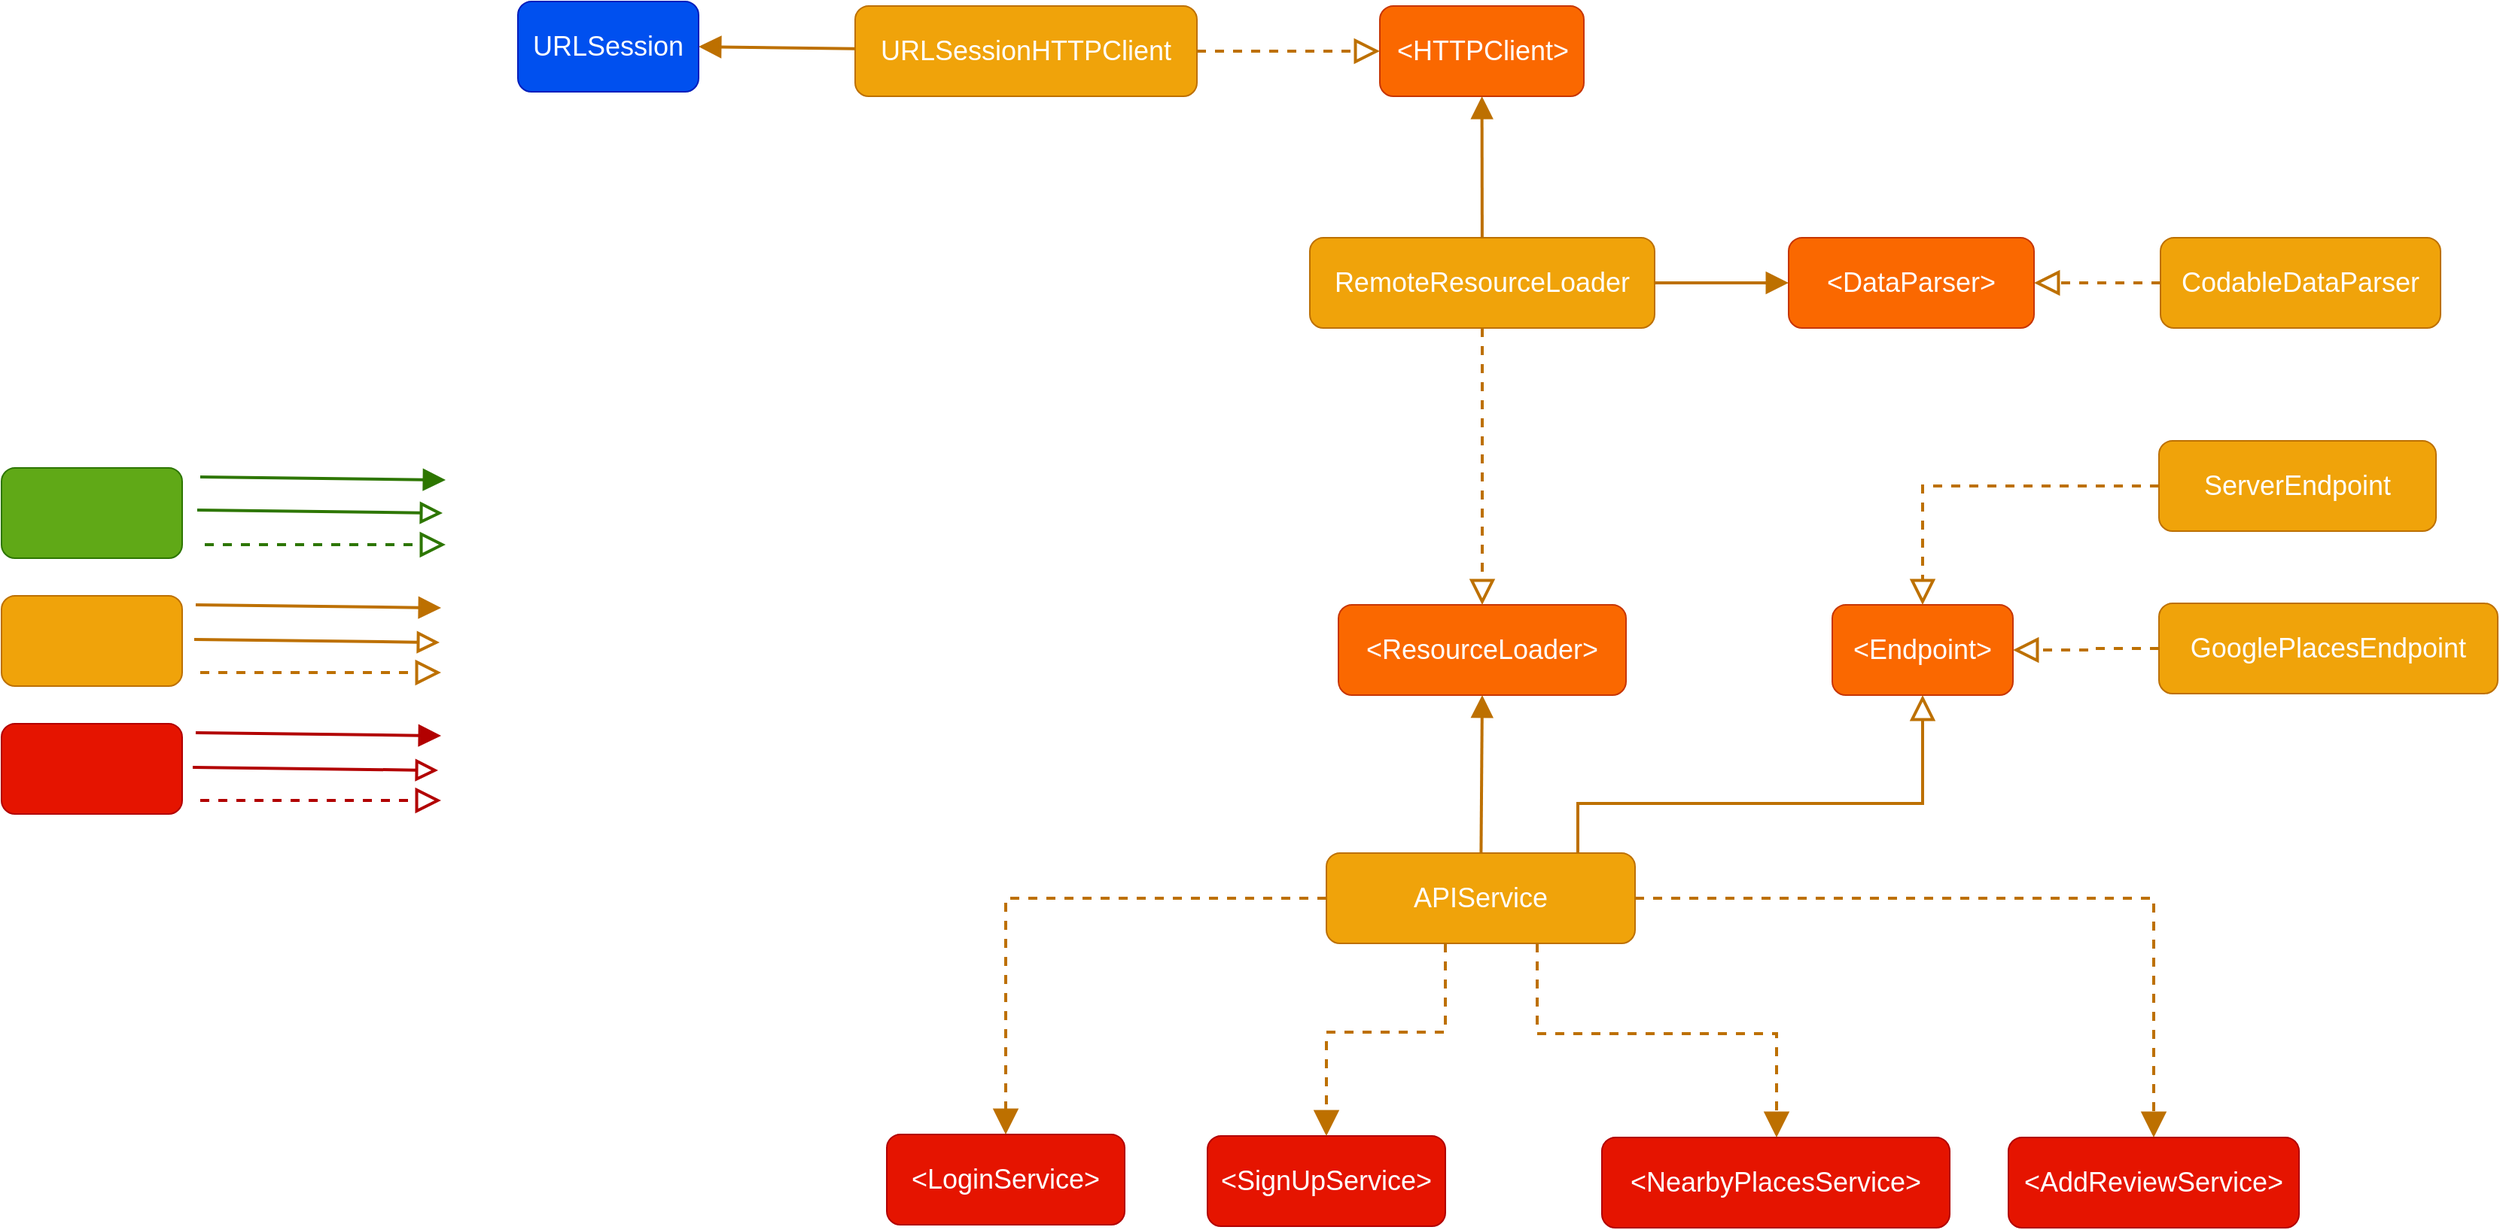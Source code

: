 <mxfile version="20.5.1" type="device"><diagram id="gdo_719yADFED0T4nOfF" name="Page-1"><mxGraphModel dx="2057" dy="1278" grid="0" gridSize="10" guides="0" tooltips="1" connect="1" arrows="1" fold="1" page="0" pageScale="1" pageWidth="2339" pageHeight="3300" math="0" shadow="0"><root><mxCell id="0"/><mxCell id="1" parent="0"/><mxCell id="6re_aCeciKliPO_BPnHp-1" value="" style="rounded=1;whiteSpace=wrap;html=1;fillColor=#60a917;fontColor=#ffffff;strokeColor=#2D7600;align=center;fontSize=18;" parent="1" vertex="1"><mxGeometry x="28" y="368" width="120" height="60" as="geometry"/></mxCell><mxCell id="6re_aCeciKliPO_BPnHp-3" value="" style="rounded=1;whiteSpace=wrap;html=1;fillColor=#e51400;fontColor=#ffffff;strokeColor=#B20000;align=center;fontSize=18;" parent="1" vertex="1"><mxGeometry x="28" y="538" width="120" height="60" as="geometry"/></mxCell><mxCell id="6re_aCeciKliPO_BPnHp-4" value="" style="rounded=1;whiteSpace=wrap;html=1;fillColor=#f0a30a;fontColor=#FFFFFF;strokeColor=#BD7000;fontSize=18;align=center;" parent="1" vertex="1"><mxGeometry x="28" y="453" width="120" height="60" as="geometry"/></mxCell><mxCell id="6re_aCeciKliPO_BPnHp-15" value="&lt;h2&gt;&lt;font style=&quot;font-weight: normal;&quot; color=&quot;#ffffff&quot;&gt;&amp;lt;ResourceLoader&amp;gt;&lt;/font&gt;&lt;/h2&gt;" style="rounded=1;whiteSpace=wrap;html=1;fillColor=#fa6800;fontColor=#000000;strokeColor=#C73500;" parent="1" vertex="1"><mxGeometry x="916" y="459" width="191" height="60" as="geometry"/></mxCell><mxCell id="6re_aCeciKliPO_BPnHp-81" style="edgeStyle=orthogonalEdgeStyle;shape=connector;rounded=0;orthogonalLoop=1;jettySize=auto;html=1;dashed=1;labelBackgroundColor=default;strokeColor=#BD7000;strokeWidth=2;fontFamily=Helvetica;fontSize=11;fontColor=default;endArrow=block;endFill=0;endSize=12;fillColor=#f0a30a;" parent="1" source="6re_aCeciKliPO_BPnHp-17" target="6re_aCeciKliPO_BPnHp-15" edge="1"><mxGeometry relative="1" as="geometry"/></mxCell><mxCell id="6re_aCeciKliPO_BPnHp-87" style="edgeStyle=none;shape=connector;rounded=0;jumpStyle=line;orthogonalLoop=1;jettySize=auto;html=1;labelBackgroundColor=default;strokeColor=#BD7000;strokeWidth=2;fontFamily=Helvetica;fontSize=11;fontColor=default;endArrow=block;endFill=1;endSize=10;fillColor=#f0a30a;" parent="1" source="6re_aCeciKliPO_BPnHp-17" target="6re_aCeciKliPO_BPnHp-25" edge="1"><mxGeometry relative="1" as="geometry"/></mxCell><mxCell id="6re_aCeciKliPO_BPnHp-111" style="edgeStyle=none;shape=connector;rounded=0;jumpStyle=line;orthogonalLoop=1;jettySize=auto;html=1;labelBackgroundColor=default;strokeColor=#BD7000;strokeWidth=2;fontFamily=Helvetica;fontSize=11;fontColor=default;endArrow=block;endFill=1;endSize=10;fillColor=#f0a30a;" parent="1" source="6re_aCeciKliPO_BPnHp-17" target="6re_aCeciKliPO_BPnHp-31" edge="1"><mxGeometry relative="1" as="geometry"/></mxCell><mxCell id="6re_aCeciKliPO_BPnHp-17" value="RemoteResourceLoader" style="rounded=1;whiteSpace=wrap;html=1;fillColor=#f0a30a;fontColor=#FFFFFF;strokeColor=#BD7000;fontSize=18;" parent="1" vertex="1"><mxGeometry x="897" y="215" width="229" height="60" as="geometry"/></mxCell><mxCell id="6re_aCeciKliPO_BPnHp-25" value="&amp;lt;HTTPClient&amp;gt;" style="rounded=1;whiteSpace=wrap;html=1;fillColor=#fa6800;fontColor=#FFFFFF;strokeColor=#C73500;fontSize=18;align=center;" parent="1" vertex="1"><mxGeometry x="943.5" y="61" width="135.5" height="60" as="geometry"/></mxCell><mxCell id="6re_aCeciKliPO_BPnHp-80" style="edgeStyle=orthogonalEdgeStyle;shape=connector;rounded=0;orthogonalLoop=1;jettySize=auto;html=1;dashed=1;labelBackgroundColor=default;strokeColor=#BD7000;strokeWidth=2;fontFamily=Helvetica;fontSize=11;fontColor=default;endArrow=block;endFill=0;endSize=12;fillColor=#f0a30a;" parent="1" source="6re_aCeciKliPO_BPnHp-27" target="6re_aCeciKliPO_BPnHp-25" edge="1"><mxGeometry relative="1" as="geometry"/></mxCell><mxCell id="6re_aCeciKliPO_BPnHp-85" style="edgeStyle=none;shape=connector;rounded=0;jumpStyle=line;orthogonalLoop=1;jettySize=auto;html=1;entryX=1;entryY=0.5;entryDx=0;entryDy=0;labelBackgroundColor=default;strokeColor=#BD7000;strokeWidth=2;fontFamily=Helvetica;fontSize=11;fontColor=default;endArrow=block;endFill=1;endSize=10;fillColor=#f0a30a;" parent="1" source="6re_aCeciKliPO_BPnHp-27" target="6re_aCeciKliPO_BPnHp-62" edge="1"><mxGeometry relative="1" as="geometry"/></mxCell><mxCell id="6re_aCeciKliPO_BPnHp-27" value="URLSessionHTTPClient" style="rounded=1;whiteSpace=wrap;html=1;fillColor=#f0a30a;fontColor=#FFFFFF;strokeColor=#BD7000;fontSize=18;align=center;" parent="1" vertex="1"><mxGeometry x="595" y="61" width="227" height="60" as="geometry"/></mxCell><mxCell id="6re_aCeciKliPO_BPnHp-29" value="&amp;lt;Endpoint&amp;gt;" style="rounded=1;whiteSpace=wrap;html=1;fillColor=#fa6800;fontColor=#FFFFFF;strokeColor=#C73500;fontSize=18;align=center;" parent="1" vertex="1"><mxGeometry x="1244" y="459" width="120" height="60" as="geometry"/></mxCell><mxCell id="6re_aCeciKliPO_BPnHp-31" value="&amp;lt;DataParser&amp;gt;" style="rounded=1;whiteSpace=wrap;html=1;fillColor=#fa6800;fontColor=#FFFFFF;strokeColor=#C73500;fontSize=18;align=center;" parent="1" vertex="1"><mxGeometry x="1215" y="215" width="163" height="60" as="geometry"/></mxCell><mxCell id="6re_aCeciKliPO_BPnHp-82" style="edgeStyle=orthogonalEdgeStyle;shape=connector;rounded=0;orthogonalLoop=1;jettySize=auto;html=1;dashed=1;labelBackgroundColor=default;strokeColor=#BD7000;strokeWidth=2;fontFamily=Helvetica;fontSize=11;fontColor=default;endArrow=block;endFill=0;endSize=12;fillColor=#f0a30a;" parent="1" source="6re_aCeciKliPO_BPnHp-33" target="6re_aCeciKliPO_BPnHp-31" edge="1"><mxGeometry relative="1" as="geometry"/></mxCell><mxCell id="6re_aCeciKliPO_BPnHp-33" value="CodableDataParser" style="rounded=1;whiteSpace=wrap;html=1;fillColor=#f0a30a;fontColor=#FFFFFF;strokeColor=#BD7000;fontSize=18;align=center;" parent="1" vertex="1"><mxGeometry x="1462" y="215" width="186" height="60" as="geometry"/></mxCell><mxCell id="6re_aCeciKliPO_BPnHp-84" style="edgeStyle=orthogonalEdgeStyle;shape=connector;rounded=0;orthogonalLoop=1;jettySize=auto;html=1;dashed=1;labelBackgroundColor=default;strokeColor=#BD7000;strokeWidth=2;fontFamily=Helvetica;fontSize=11;fontColor=default;endArrow=block;endFill=0;endSize=12;fillColor=#f0a30a;" parent="1" source="6re_aCeciKliPO_BPnHp-55" target="6re_aCeciKliPO_BPnHp-29" edge="1"><mxGeometry relative="1" as="geometry"/></mxCell><mxCell id="6re_aCeciKliPO_BPnHp-55" value="ServerEndpoint" style="rounded=1;whiteSpace=wrap;html=1;fillColor=#f0a30a;fontColor=#FFFFFF;strokeColor=#BD7000;fontSize=18;align=center;" parent="1" vertex="1"><mxGeometry x="1461" y="350" width="184" height="60" as="geometry"/></mxCell><mxCell id="6re_aCeciKliPO_BPnHp-83" style="edgeStyle=orthogonalEdgeStyle;shape=connector;rounded=0;orthogonalLoop=1;jettySize=auto;html=1;dashed=1;labelBackgroundColor=default;strokeColor=#BD7000;strokeWidth=2;fontFamily=Helvetica;fontSize=11;fontColor=default;endArrow=block;endFill=0;endSize=12;fillColor=#f0a30a;" parent="1" source="6re_aCeciKliPO_BPnHp-56" target="6re_aCeciKliPO_BPnHp-29" edge="1"><mxGeometry relative="1" as="geometry"/></mxCell><mxCell id="6re_aCeciKliPO_BPnHp-56" value="GooglePlacesEndpoint" style="rounded=1;whiteSpace=wrap;html=1;fillColor=#f0a30a;fontColor=#FFFFFF;strokeColor=#BD7000;fontSize=18;align=center;" parent="1" vertex="1"><mxGeometry x="1461" y="458" width="225" height="60" as="geometry"/></mxCell><mxCell id="6re_aCeciKliPO_BPnHp-62" value="URLSession" style="rounded=1;whiteSpace=wrap;html=1;fillColor=#0050ef;fontColor=#ffffff;strokeColor=#001DBC;align=center;fontSize=18;" parent="1" vertex="1"><mxGeometry x="371" y="58" width="120" height="60" as="geometry"/></mxCell><mxCell id="6re_aCeciKliPO_BPnHp-6" value="" style="endArrow=block;dashed=1;endFill=0;endSize=12;html=1;rounded=0;fillColor=#60a917;strokeColor=#2D7600;align=center;strokeWidth=2;edgeStyle=orthogonalEdgeStyle;" parent="1" edge="1"><mxGeometry width="160" relative="1" as="geometry"><mxPoint x="163" y="419.003" as="sourcePoint"/><mxPoint x="323" y="419.003" as="targetPoint"/></mxGeometry></mxCell><mxCell id="6re_aCeciKliPO_BPnHp-68" value="" style="endArrow=block;html=1;rounded=0;jumpStyle=line;fillColor=#60a917;strokeColor=#2D7600;align=center;strokeWidth=2;endFill=1;endSize=10;" parent="1" edge="1"><mxGeometry width="50" height="50" relative="1" as="geometry"><mxPoint x="160" y="374.003" as="sourcePoint"/><mxPoint x="323" y="376.007" as="targetPoint"/></mxGeometry></mxCell><mxCell id="6re_aCeciKliPO_BPnHp-74" value="" style="endArrow=block;dashed=1;endFill=0;endSize=12;html=1;rounded=0;fillColor=#f0a30a;strokeColor=#BD7000;align=center;strokeWidth=2;edgeStyle=orthogonalEdgeStyle;" parent="1" edge="1"><mxGeometry width="160" relative="1" as="geometry"><mxPoint x="160" y="504.003" as="sourcePoint"/><mxPoint x="320" y="504.003" as="targetPoint"/></mxGeometry></mxCell><mxCell id="6re_aCeciKliPO_BPnHp-76" value="" style="endArrow=block;html=1;rounded=0;jumpStyle=line;fillColor=#f0a30a;strokeColor=#BD7000;align=center;strokeWidth=2;endFill=1;endSize=10;" parent="1" edge="1"><mxGeometry width="50" height="50" relative="1" as="geometry"><mxPoint x="157" y="459.003" as="sourcePoint"/><mxPoint x="320" y="461.007" as="targetPoint"/></mxGeometry></mxCell><mxCell id="6re_aCeciKliPO_BPnHp-77" value="" style="endArrow=block;dashed=1;endFill=0;endSize=12;html=1;rounded=0;fillColor=#e51400;strokeColor=#B20000;align=center;strokeWidth=2;edgeStyle=orthogonalEdgeStyle;" parent="1" edge="1"><mxGeometry width="160" relative="1" as="geometry"><mxPoint x="160" y="589.003" as="sourcePoint"/><mxPoint x="320" y="589.003" as="targetPoint"/></mxGeometry></mxCell><mxCell id="6re_aCeciKliPO_BPnHp-79" value="" style="endArrow=block;html=1;rounded=0;jumpStyle=line;fillColor=#e51400;strokeColor=#B20000;align=center;strokeWidth=2;endFill=1;endSize=10;" parent="1" edge="1"><mxGeometry width="50" height="50" relative="1" as="geometry"><mxPoint x="157" y="544.003" as="sourcePoint"/><mxPoint x="320" y="546.007" as="targetPoint"/></mxGeometry></mxCell><mxCell id="6re_aCeciKliPO_BPnHp-91" value="&amp;lt;LoginService&amp;gt;" style="rounded=1;whiteSpace=wrap;html=1;fillColor=#e51400;fontColor=#ffffff;strokeColor=#B20000;fontSize=18;align=center;" parent="1" vertex="1"><mxGeometry x="616" y="811" width="158" height="60" as="geometry"/></mxCell><mxCell id="6re_aCeciKliPO_BPnHp-92" value="&amp;lt;SignUpService&amp;gt;" style="rounded=1;whiteSpace=wrap;html=1;fillColor=#e51400;fontColor=#ffffff;strokeColor=#B20000;fontSize=18;align=center;" parent="1" vertex="1"><mxGeometry x="829" y="812" width="158" height="60" as="geometry"/></mxCell><mxCell id="6re_aCeciKliPO_BPnHp-93" value="&amp;lt;NearbyPlacesService&amp;gt;" style="rounded=1;whiteSpace=wrap;html=1;fillColor=#e51400;fontColor=#ffffff;strokeColor=#B20000;fontSize=18;align=center;" parent="1" vertex="1"><mxGeometry x="1091" y="813" width="231" height="60" as="geometry"/></mxCell><mxCell id="6re_aCeciKliPO_BPnHp-94" value="&amp;lt;AddReviewService&amp;gt;" style="rounded=1;whiteSpace=wrap;html=1;fillColor=#e51400;fontColor=#ffffff;strokeColor=#B20000;fontSize=18;align=center;" parent="1" vertex="1"><mxGeometry x="1361" y="813" width="193" height="60" as="geometry"/></mxCell><mxCell id="6re_aCeciKliPO_BPnHp-96" style="edgeStyle=orthogonalEdgeStyle;shape=connector;rounded=0;orthogonalLoop=1;jettySize=auto;html=1;dashed=1;labelBackgroundColor=default;strokeColor=#BD7000;strokeWidth=2;fontFamily=Helvetica;fontSize=11;fontColor=default;endArrow=block;endFill=1;endSize=12;fillColor=#f0a30a;" parent="1" source="6re_aCeciKliPO_BPnHp-95" target="6re_aCeciKliPO_BPnHp-91" edge="1"><mxGeometry relative="1" as="geometry"/></mxCell><mxCell id="6re_aCeciKliPO_BPnHp-97" style="edgeStyle=orthogonalEdgeStyle;shape=connector;rounded=0;orthogonalLoop=1;jettySize=auto;html=1;dashed=1;labelBackgroundColor=default;strokeColor=#BD7000;strokeWidth=2;fontFamily=Helvetica;fontSize=11;fontColor=default;endArrow=block;endFill=1;endSize=12;fillColor=#f0a30a;" parent="1" source="6re_aCeciKliPO_BPnHp-95" target="6re_aCeciKliPO_BPnHp-92" edge="1"><mxGeometry relative="1" as="geometry"><Array as="points"><mxPoint x="987" y="743"/><mxPoint x="908" y="743"/></Array></mxGeometry></mxCell><mxCell id="6re_aCeciKliPO_BPnHp-98" style="edgeStyle=orthogonalEdgeStyle;shape=connector;rounded=0;orthogonalLoop=1;jettySize=auto;html=1;dashed=1;labelBackgroundColor=default;strokeColor=#BD7000;strokeWidth=2;fontFamily=Helvetica;fontSize=11;fontColor=default;endArrow=block;endFill=1;endSize=12;fillColor=#f0a30a;" parent="1" source="6re_aCeciKliPO_BPnHp-95" target="6re_aCeciKliPO_BPnHp-93" edge="1"><mxGeometry relative="1" as="geometry"><Array as="points"><mxPoint x="1048" y="744"/><mxPoint x="1207" y="744"/></Array></mxGeometry></mxCell><mxCell id="6re_aCeciKliPO_BPnHp-99" style="edgeStyle=orthogonalEdgeStyle;shape=connector;rounded=0;orthogonalLoop=1;jettySize=auto;html=1;dashed=1;labelBackgroundColor=default;strokeColor=#BD7000;strokeWidth=2;fontFamily=Helvetica;fontSize=11;fontColor=default;endArrow=block;endFill=1;endSize=12;fillColor=#f0a30a;" parent="1" source="6re_aCeciKliPO_BPnHp-95" target="6re_aCeciKliPO_BPnHp-94" edge="1"><mxGeometry relative="1" as="geometry"/></mxCell><mxCell id="6re_aCeciKliPO_BPnHp-102" style="edgeStyle=none;shape=connector;rounded=0;jumpStyle=line;orthogonalLoop=1;jettySize=auto;html=1;entryX=0.5;entryY=1;entryDx=0;entryDy=0;labelBackgroundColor=default;strokeColor=#BD7000;strokeWidth=2;fontFamily=Helvetica;fontSize=11;fontColor=default;endArrow=block;endFill=1;endSize=10;fillColor=#f0a30a;" parent="1" source="6re_aCeciKliPO_BPnHp-95" target="6re_aCeciKliPO_BPnHp-15" edge="1"><mxGeometry relative="1" as="geometry"/></mxCell><mxCell id="6re_aCeciKliPO_BPnHp-109" style="edgeStyle=orthogonalEdgeStyle;shape=connector;rounded=0;jumpStyle=line;jumpSize=0;orthogonalLoop=1;jettySize=auto;html=1;labelBackgroundColor=default;strokeColor=#BD7000;strokeWidth=2;fontFamily=Helvetica;fontSize=11;fontColor=default;endArrow=block;endFill=0;startSize=0;endSize=12;fillColor=#f0a30a;" parent="1" source="6re_aCeciKliPO_BPnHp-95" target="6re_aCeciKliPO_BPnHp-29" edge="1"><mxGeometry relative="1" as="geometry"><Array as="points"><mxPoint x="1075" y="591"/><mxPoint x="1304" y="591"/></Array></mxGeometry></mxCell><mxCell id="6re_aCeciKliPO_BPnHp-95" value="APIService" style="rounded=1;whiteSpace=wrap;html=1;fillColor=#f0a30a;fontColor=#FFFFFF;strokeColor=#BD7000;fontSize=18;align=center;" parent="1" vertex="1"><mxGeometry x="908" y="624" width="205" height="60" as="geometry"/></mxCell><mxCell id="6re_aCeciKliPO_BPnHp-106" value="" style="endArrow=block;html=1;rounded=0;jumpStyle=line;fillColor=#60a917;strokeColor=#2D7600;align=center;strokeWidth=2;endFill=0;endSize=10;" parent="1" edge="1"><mxGeometry width="50" height="50" relative="1" as="geometry"><mxPoint x="158" y="396.003" as="sourcePoint"/><mxPoint x="321" y="398.007" as="targetPoint"/></mxGeometry></mxCell><mxCell id="6re_aCeciKliPO_BPnHp-107" value="" style="endArrow=block;html=1;rounded=0;jumpStyle=line;fillColor=#f0a30a;strokeColor=#BD7000;align=center;strokeWidth=2;endFill=0;endSize=10;" parent="1" edge="1"><mxGeometry width="50" height="50" relative="1" as="geometry"><mxPoint x="156" y="482.003" as="sourcePoint"/><mxPoint x="319" y="484.007" as="targetPoint"/></mxGeometry></mxCell><mxCell id="6re_aCeciKliPO_BPnHp-108" value="" style="endArrow=block;html=1;rounded=0;jumpStyle=line;fillColor=#e51400;strokeColor=#B20000;align=center;strokeWidth=2;endFill=0;endSize=10;" parent="1" edge="1"><mxGeometry width="50" height="50" relative="1" as="geometry"><mxPoint x="155" y="567.003" as="sourcePoint"/><mxPoint x="318" y="569.007" as="targetPoint"/></mxGeometry></mxCell></root></mxGraphModel></diagram></mxfile>